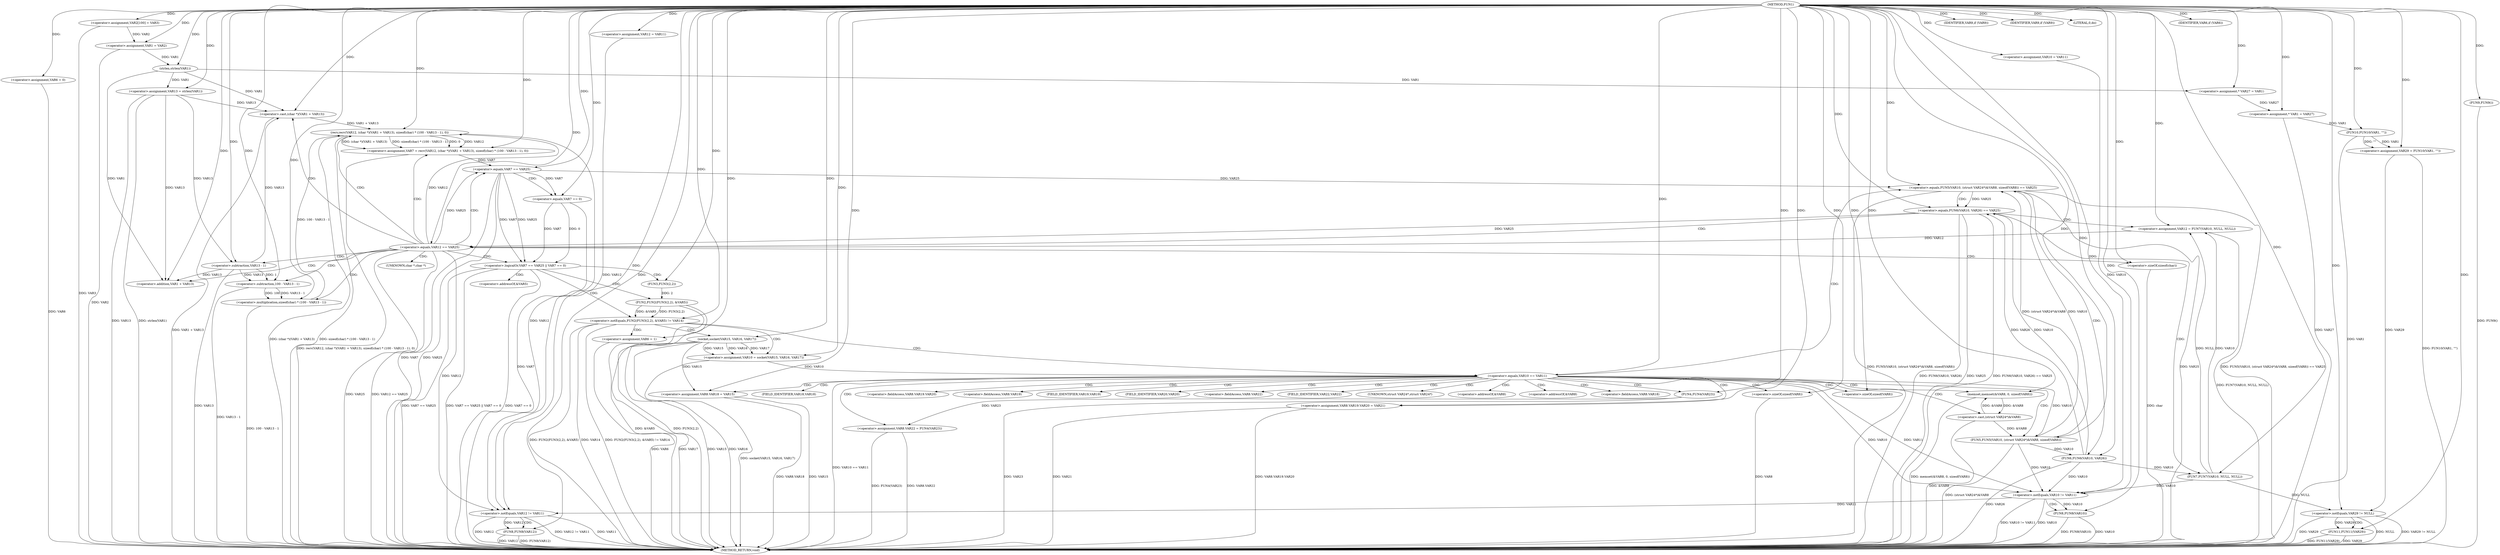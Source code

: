 digraph FUN1 {  
"1000100" [label = "(METHOD,FUN1)" ]
"1000293" [label = "(METHOD_RETURN,void)" ]
"1000104" [label = "(<operator>.assignment,VAR2[100] = VAR3)" ]
"1000107" [label = "(<operator>.assignment,VAR1 = VAR2)" ]
"1000113" [label = "(<operator>.assignment,VAR6 = 0)" ]
"1000120" [label = "(<operator>.assignment,VAR10 = VAR11)" ]
"1000124" [label = "(<operator>.assignment,VAR12 = VAR11)" ]
"1000128" [label = "(<operator>.assignment,VAR13 = strlen(VAR1))" ]
"1000130" [label = "(strlen,strlen(VAR1))" ]
"1000135" [label = "(<operator>.notEquals,FUN2(FUN3(2,2), &VAR5) != VAR14)" ]
"1000136" [label = "(FUN2,FUN2(FUN3(2,2), &VAR5))" ]
"1000137" [label = "(FUN3,FUN3(2,2))" ]
"1000145" [label = "(<operator>.assignment,VAR6 = 1)" ]
"1000148" [label = "(<operator>.assignment,VAR10 = socket(VAR15, VAR16, VAR17))" ]
"1000150" [label = "(socket,socket(VAR15, VAR16, VAR17))" ]
"1000155" [label = "(<operator>.equals,VAR10 == VAR11)" ]
"1000160" [label = "(memset,memset(&VAR8, 0, sizeof(VAR8)))" ]
"1000164" [label = "(<operator>.sizeOf,sizeof(VAR8))" ]
"1000166" [label = "(<operator>.assignment,VAR8.VAR18 = VAR15)" ]
"1000171" [label = "(<operator>.assignment,VAR8.VAR19.VAR20 = VAR21)" ]
"1000178" [label = "(<operator>.assignment,VAR8.VAR22 = FUN4(VAR23))" ]
"1000182" [label = "(FUN4,FUN4(VAR23))" ]
"1000185" [label = "(<operator>.equals,FUN5(VAR10, (struct VAR24*)&VAR8, sizeof(VAR8)) == VAR25)" ]
"1000186" [label = "(FUN5,FUN5(VAR10, (struct VAR24*)&VAR8, sizeof(VAR8)))" ]
"1000188" [label = "(<operator>.cast,(struct VAR24*)&VAR8)" ]
"1000192" [label = "(<operator>.sizeOf,sizeof(VAR8))" ]
"1000198" [label = "(<operator>.equals,FUN6(VAR10, VAR26) == VAR25)" ]
"1000199" [label = "(FUN6,FUN6(VAR10, VAR26))" ]
"1000205" [label = "(<operator>.assignment,VAR12 = FUN7(VAR10, NULL, NULL))" ]
"1000207" [label = "(FUN7,FUN7(VAR10, NULL, NULL))" ]
"1000212" [label = "(<operator>.equals,VAR12 == VAR25)" ]
"1000217" [label = "(<operator>.assignment,VAR7 = recv(VAR12, (char *)(VAR1 + VAR13), sizeof(char) * (100 - VAR13 - 1), 0))" ]
"1000219" [label = "(recv,recv(VAR12, (char *)(VAR1 + VAR13), sizeof(char) * (100 - VAR13 - 1), 0))" ]
"1000221" [label = "(<operator>.cast,(char *)(VAR1 + VAR13))" ]
"1000223" [label = "(<operator>.addition,VAR1 + VAR13)" ]
"1000226" [label = "(<operator>.multiplication,sizeof(char) * (100 - VAR13 - 1))" ]
"1000227" [label = "(<operator>.sizeOf,sizeof(char))" ]
"1000229" [label = "(<operator>.subtraction,100 - VAR13 - 1)" ]
"1000231" [label = "(<operator>.subtraction,VAR13 - 1)" ]
"1000236" [label = "(<operator>.logicalOr,VAR7 == VAR25 || VAR7 == 0)" ]
"1000237" [label = "(<operator>.equals,VAR7 == VAR25)" ]
"1000240" [label = "(<operator>.equals,VAR7 == 0)" ]
"1000246" [label = "(IDENTIFIER,VAR9,if (VAR9))" ]
"1000249" [label = "(IDENTIFIER,VAR9,if (VAR9))" ]
"1000251" [label = "(LITERAL,0,do)" ]
"1000253" [label = "(<operator>.notEquals,VAR10 != VAR11)" ]
"1000257" [label = "(FUN8,FUN8(VAR10))" ]
"1000260" [label = "(<operator>.notEquals,VAR12 != VAR11)" ]
"1000264" [label = "(FUN8,FUN8(VAR12))" ]
"1000267" [label = "(IDENTIFIER,VAR6,if (VAR6))" ]
"1000269" [label = "(FUN9,FUN9())" ]
"1000272" [label = "(<operator>.assignment,* VAR27 = VAR1)" ]
"1000276" [label = "(<operator>.assignment,* VAR1 = VAR27)" ]
"1000281" [label = "(<operator>.assignment,VAR29 = FUN10(VAR1, \"\"))" ]
"1000283" [label = "(FUN10,FUN10(VAR1, \"\"))" ]
"1000287" [label = "(<operator>.notEquals,VAR29 != NULL)" ]
"1000291" [label = "(FUN11,FUN11(VAR29))" ]
"1000140" [label = "(<operator>.addressOf,&VAR5)" ]
"1000161" [label = "(<operator>.addressOf,&VAR8)" ]
"1000167" [label = "(<operator>.fieldAccess,VAR8.VAR18)" ]
"1000169" [label = "(FIELD_IDENTIFIER,VAR18,VAR18)" ]
"1000172" [label = "(<operator>.fieldAccess,VAR8.VAR19.VAR20)" ]
"1000173" [label = "(<operator>.fieldAccess,VAR8.VAR19)" ]
"1000175" [label = "(FIELD_IDENTIFIER,VAR19,VAR19)" ]
"1000176" [label = "(FIELD_IDENTIFIER,VAR20,VAR20)" ]
"1000179" [label = "(<operator>.fieldAccess,VAR8.VAR22)" ]
"1000181" [label = "(FIELD_IDENTIFIER,VAR22,VAR22)" ]
"1000189" [label = "(UNKNOWN,struct VAR24*,struct VAR24*)" ]
"1000190" [label = "(<operator>.addressOf,&VAR8)" ]
"1000222" [label = "(UNKNOWN,char *,char *)" ]
  "1000185" -> "1000293"  [ label = "DDG: FUN5(VAR10, (struct VAR24*)&VAR8, sizeof(VAR8)) == VAR25"] 
  "1000287" -> "1000293"  [ label = "DDG: VAR29 != NULL"] 
  "1000264" -> "1000293"  [ label = "DDG: FUN8(VAR12)"] 
  "1000178" -> "1000293"  [ label = "DDG: FUN4(VAR23)"] 
  "1000186" -> "1000293"  [ label = "DDG: (struct VAR24*)&VAR8"] 
  "1000128" -> "1000293"  [ label = "DDG: strlen(VAR1)"] 
  "1000260" -> "1000293"  [ label = "DDG: VAR12 != VAR11"] 
  "1000185" -> "1000293"  [ label = "DDG: FUN5(VAR10, (struct VAR24*)&VAR8, sizeof(VAR8))"] 
  "1000291" -> "1000293"  [ label = "DDG: FUN11(VAR29)"] 
  "1000171" -> "1000293"  [ label = "DDG: VAR8.VAR19.VAR20"] 
  "1000135" -> "1000293"  [ label = "DDG: VAR14"] 
  "1000219" -> "1000293"  [ label = "DDG: (char *)(VAR1 + VAR13)"] 
  "1000185" -> "1000293"  [ label = "DDG: VAR25"] 
  "1000199" -> "1000293"  [ label = "DDG: VAR26"] 
  "1000291" -> "1000293"  [ label = "DDG: VAR29"] 
  "1000221" -> "1000293"  [ label = "DDG: VAR1 + VAR13"] 
  "1000236" -> "1000293"  [ label = "DDG: VAR7 == VAR25"] 
  "1000283" -> "1000293"  [ label = "DDG: VAR1"] 
  "1000236" -> "1000293"  [ label = "DDG: VAR7 == VAR25 || VAR7 == 0"] 
  "1000150" -> "1000293"  [ label = "DDG: VAR15"] 
  "1000237" -> "1000293"  [ label = "DDG: VAR25"] 
  "1000253" -> "1000293"  [ label = "DDG: VAR10 != VAR11"] 
  "1000188" -> "1000293"  [ label = "DDG: &VAR8"] 
  "1000178" -> "1000293"  [ label = "DDG: VAR8.VAR22"] 
  "1000219" -> "1000293"  [ label = "DDG: sizeof(char) * (100 - VAR13 - 1)"] 
  "1000217" -> "1000293"  [ label = "DDG: recv(VAR12, (char *)(VAR1 + VAR13), sizeof(char) * (100 - VAR13 - 1), 0)"] 
  "1000236" -> "1000293"  [ label = "DDG: VAR7 == 0"] 
  "1000160" -> "1000293"  [ label = "DDG: memset(&VAR8, 0, sizeof(VAR8))"] 
  "1000227" -> "1000293"  [ label = "DDG: char"] 
  "1000212" -> "1000293"  [ label = "DDG: VAR25"] 
  "1000253" -> "1000293"  [ label = "DDG: VAR10"] 
  "1000237" -> "1000293"  [ label = "DDG: VAR7"] 
  "1000113" -> "1000293"  [ label = "DDG: VAR6"] 
  "1000136" -> "1000293"  [ label = "DDG: &VAR5"] 
  "1000150" -> "1000293"  [ label = "DDG: VAR16"] 
  "1000264" -> "1000293"  [ label = "DDG: VAR12"] 
  "1000269" -> "1000293"  [ label = "DDG: FUN9()"] 
  "1000226" -> "1000293"  [ label = "DDG: 100 - VAR13 - 1"] 
  "1000128" -> "1000293"  [ label = "DDG: VAR13"] 
  "1000155" -> "1000293"  [ label = "DDG: VAR10 == VAR11"] 
  "1000166" -> "1000293"  [ label = "DDG: VAR8.VAR18"] 
  "1000287" -> "1000293"  [ label = "DDG: NULL"] 
  "1000257" -> "1000293"  [ label = "DDG: VAR10"] 
  "1000205" -> "1000293"  [ label = "DDG: FUN7(VAR10, NULL, NULL)"] 
  "1000150" -> "1000293"  [ label = "DDG: VAR17"] 
  "1000229" -> "1000293"  [ label = "DDG: VAR13 - 1"] 
  "1000276" -> "1000293"  [ label = "DDG: VAR27"] 
  "1000212" -> "1000293"  [ label = "DDG: VAR12 == VAR25"] 
  "1000260" -> "1000293"  [ label = "DDG: VAR11"] 
  "1000198" -> "1000293"  [ label = "DDG: FUN6(VAR10, VAR26)"] 
  "1000231" -> "1000293"  [ label = "DDG: VAR13"] 
  "1000135" -> "1000293"  [ label = "DDG: FUN2(FUN3(2,2), &VAR5) != VAR14"] 
  "1000192" -> "1000293"  [ label = "DDG: VAR8"] 
  "1000135" -> "1000293"  [ label = "DDG: FUN2(FUN3(2,2), &VAR5)"] 
  "1000287" -> "1000293"  [ label = "DDG: VAR29"] 
  "1000171" -> "1000293"  [ label = "DDG: VAR21"] 
  "1000166" -> "1000293"  [ label = "DDG: VAR15"] 
  "1000148" -> "1000293"  [ label = "DDG: socket(VAR15, VAR16, VAR17)"] 
  "1000257" -> "1000293"  [ label = "DDG: FUN8(VAR10)"] 
  "1000260" -> "1000293"  [ label = "DDG: VAR12"] 
  "1000281" -> "1000293"  [ label = "DDG: FUN10(VAR1, \"\")"] 
  "1000145" -> "1000293"  [ label = "DDG: VAR6"] 
  "1000240" -> "1000293"  [ label = "DDG: VAR7"] 
  "1000182" -> "1000293"  [ label = "DDG: VAR23"] 
  "1000136" -> "1000293"  [ label = "DDG: FUN3(2,2)"] 
  "1000104" -> "1000293"  [ label = "DDG: VAR3"] 
  "1000107" -> "1000293"  [ label = "DDG: VAR2"] 
  "1000198" -> "1000293"  [ label = "DDG: VAR25"] 
  "1000198" -> "1000293"  [ label = "DDG: FUN6(VAR10, VAR26) == VAR25"] 
  "1000100" -> "1000104"  [ label = "DDG: "] 
  "1000104" -> "1000107"  [ label = "DDG: VAR2"] 
  "1000100" -> "1000107"  [ label = "DDG: "] 
  "1000100" -> "1000113"  [ label = "DDG: "] 
  "1000100" -> "1000120"  [ label = "DDG: "] 
  "1000100" -> "1000124"  [ label = "DDG: "] 
  "1000130" -> "1000128"  [ label = "DDG: VAR1"] 
  "1000100" -> "1000128"  [ label = "DDG: "] 
  "1000107" -> "1000130"  [ label = "DDG: VAR1"] 
  "1000100" -> "1000130"  [ label = "DDG: "] 
  "1000136" -> "1000135"  [ label = "DDG: FUN3(2,2)"] 
  "1000136" -> "1000135"  [ label = "DDG: &VAR5"] 
  "1000137" -> "1000136"  [ label = "DDG: 2"] 
  "1000100" -> "1000137"  [ label = "DDG: "] 
  "1000100" -> "1000135"  [ label = "DDG: "] 
  "1000100" -> "1000145"  [ label = "DDG: "] 
  "1000150" -> "1000148"  [ label = "DDG: VAR15"] 
  "1000150" -> "1000148"  [ label = "DDG: VAR16"] 
  "1000150" -> "1000148"  [ label = "DDG: VAR17"] 
  "1000100" -> "1000148"  [ label = "DDG: "] 
  "1000100" -> "1000150"  [ label = "DDG: "] 
  "1000148" -> "1000155"  [ label = "DDG: VAR10"] 
  "1000100" -> "1000155"  [ label = "DDG: "] 
  "1000188" -> "1000160"  [ label = "DDG: &VAR8"] 
  "1000100" -> "1000160"  [ label = "DDG: "] 
  "1000100" -> "1000164"  [ label = "DDG: "] 
  "1000150" -> "1000166"  [ label = "DDG: VAR15"] 
  "1000100" -> "1000166"  [ label = "DDG: "] 
  "1000100" -> "1000171"  [ label = "DDG: "] 
  "1000182" -> "1000178"  [ label = "DDG: VAR23"] 
  "1000100" -> "1000182"  [ label = "DDG: "] 
  "1000186" -> "1000185"  [ label = "DDG: VAR10"] 
  "1000186" -> "1000185"  [ label = "DDG: (struct VAR24*)&VAR8"] 
  "1000155" -> "1000186"  [ label = "DDG: VAR10"] 
  "1000100" -> "1000186"  [ label = "DDG: "] 
  "1000188" -> "1000186"  [ label = "DDG: &VAR8"] 
  "1000160" -> "1000188"  [ label = "DDG: &VAR8"] 
  "1000100" -> "1000192"  [ label = "DDG: "] 
  "1000237" -> "1000185"  [ label = "DDG: VAR25"] 
  "1000100" -> "1000185"  [ label = "DDG: "] 
  "1000199" -> "1000198"  [ label = "DDG: VAR10"] 
  "1000199" -> "1000198"  [ label = "DDG: VAR26"] 
  "1000186" -> "1000199"  [ label = "DDG: VAR10"] 
  "1000100" -> "1000199"  [ label = "DDG: "] 
  "1000185" -> "1000198"  [ label = "DDG: VAR25"] 
  "1000100" -> "1000198"  [ label = "DDG: "] 
  "1000207" -> "1000205"  [ label = "DDG: VAR10"] 
  "1000207" -> "1000205"  [ label = "DDG: NULL"] 
  "1000100" -> "1000205"  [ label = "DDG: "] 
  "1000199" -> "1000207"  [ label = "DDG: VAR10"] 
  "1000100" -> "1000207"  [ label = "DDG: "] 
  "1000205" -> "1000212"  [ label = "DDG: VAR12"] 
  "1000100" -> "1000212"  [ label = "DDG: "] 
  "1000198" -> "1000212"  [ label = "DDG: VAR25"] 
  "1000219" -> "1000217"  [ label = "DDG: VAR12"] 
  "1000219" -> "1000217"  [ label = "DDG: (char *)(VAR1 + VAR13)"] 
  "1000219" -> "1000217"  [ label = "DDG: sizeof(char) * (100 - VAR13 - 1)"] 
  "1000219" -> "1000217"  [ label = "DDG: 0"] 
  "1000100" -> "1000217"  [ label = "DDG: "] 
  "1000212" -> "1000219"  [ label = "DDG: VAR12"] 
  "1000100" -> "1000219"  [ label = "DDG: "] 
  "1000221" -> "1000219"  [ label = "DDG: VAR1 + VAR13"] 
  "1000130" -> "1000221"  [ label = "DDG: VAR1"] 
  "1000100" -> "1000221"  [ label = "DDG: "] 
  "1000128" -> "1000221"  [ label = "DDG: VAR13"] 
  "1000231" -> "1000221"  [ label = "DDG: VAR13"] 
  "1000130" -> "1000223"  [ label = "DDG: VAR1"] 
  "1000100" -> "1000223"  [ label = "DDG: "] 
  "1000128" -> "1000223"  [ label = "DDG: VAR13"] 
  "1000231" -> "1000223"  [ label = "DDG: VAR13"] 
  "1000226" -> "1000219"  [ label = "DDG: 100 - VAR13 - 1"] 
  "1000100" -> "1000226"  [ label = "DDG: "] 
  "1000100" -> "1000227"  [ label = "DDG: "] 
  "1000229" -> "1000226"  [ label = "DDG: 100"] 
  "1000229" -> "1000226"  [ label = "DDG: VAR13 - 1"] 
  "1000100" -> "1000229"  [ label = "DDG: "] 
  "1000231" -> "1000229"  [ label = "DDG: VAR13"] 
  "1000231" -> "1000229"  [ label = "DDG: 1"] 
  "1000100" -> "1000231"  [ label = "DDG: "] 
  "1000128" -> "1000231"  [ label = "DDG: VAR13"] 
  "1000237" -> "1000236"  [ label = "DDG: VAR7"] 
  "1000237" -> "1000236"  [ label = "DDG: VAR25"] 
  "1000217" -> "1000237"  [ label = "DDG: VAR7"] 
  "1000100" -> "1000237"  [ label = "DDG: "] 
  "1000212" -> "1000237"  [ label = "DDG: VAR25"] 
  "1000240" -> "1000236"  [ label = "DDG: VAR7"] 
  "1000240" -> "1000236"  [ label = "DDG: 0"] 
  "1000237" -> "1000240"  [ label = "DDG: VAR7"] 
  "1000100" -> "1000240"  [ label = "DDG: "] 
  "1000100" -> "1000246"  [ label = "DDG: "] 
  "1000100" -> "1000249"  [ label = "DDG: "] 
  "1000100" -> "1000251"  [ label = "DDG: "] 
  "1000186" -> "1000253"  [ label = "DDG: VAR10"] 
  "1000199" -> "1000253"  [ label = "DDG: VAR10"] 
  "1000120" -> "1000253"  [ label = "DDG: VAR10"] 
  "1000207" -> "1000253"  [ label = "DDG: VAR10"] 
  "1000155" -> "1000253"  [ label = "DDG: VAR10"] 
  "1000100" -> "1000253"  [ label = "DDG: "] 
  "1000155" -> "1000253"  [ label = "DDG: VAR11"] 
  "1000253" -> "1000257"  [ label = "DDG: VAR10"] 
  "1000100" -> "1000257"  [ label = "DDG: "] 
  "1000124" -> "1000260"  [ label = "DDG: VAR12"] 
  "1000212" -> "1000260"  [ label = "DDG: VAR12"] 
  "1000219" -> "1000260"  [ label = "DDG: VAR12"] 
  "1000100" -> "1000260"  [ label = "DDG: "] 
  "1000253" -> "1000260"  [ label = "DDG: VAR11"] 
  "1000260" -> "1000264"  [ label = "DDG: VAR12"] 
  "1000100" -> "1000264"  [ label = "DDG: "] 
  "1000100" -> "1000267"  [ label = "DDG: "] 
  "1000100" -> "1000269"  [ label = "DDG: "] 
  "1000130" -> "1000272"  [ label = "DDG: VAR1"] 
  "1000100" -> "1000272"  [ label = "DDG: "] 
  "1000272" -> "1000276"  [ label = "DDG: VAR27"] 
  "1000100" -> "1000276"  [ label = "DDG: "] 
  "1000283" -> "1000281"  [ label = "DDG: VAR1"] 
  "1000283" -> "1000281"  [ label = "DDG: \"\""] 
  "1000100" -> "1000281"  [ label = "DDG: "] 
  "1000276" -> "1000283"  [ label = "DDG: VAR1"] 
  "1000100" -> "1000283"  [ label = "DDG: "] 
  "1000281" -> "1000287"  [ label = "DDG: VAR29"] 
  "1000100" -> "1000287"  [ label = "DDG: "] 
  "1000207" -> "1000287"  [ label = "DDG: NULL"] 
  "1000287" -> "1000291"  [ label = "DDG: VAR29"] 
  "1000100" -> "1000291"  [ label = "DDG: "] 
  "1000135" -> "1000150"  [ label = "CDG: "] 
  "1000135" -> "1000148"  [ label = "CDG: "] 
  "1000135" -> "1000145"  [ label = "CDG: "] 
  "1000135" -> "1000155"  [ label = "CDG: "] 
  "1000155" -> "1000164"  [ label = "CDG: "] 
  "1000155" -> "1000161"  [ label = "CDG: "] 
  "1000155" -> "1000182"  [ label = "CDG: "] 
  "1000155" -> "1000166"  [ label = "CDG: "] 
  "1000155" -> "1000188"  [ label = "CDG: "] 
  "1000155" -> "1000190"  [ label = "CDG: "] 
  "1000155" -> "1000167"  [ label = "CDG: "] 
  "1000155" -> "1000175"  [ label = "CDG: "] 
  "1000155" -> "1000160"  [ label = "CDG: "] 
  "1000155" -> "1000179"  [ label = "CDG: "] 
  "1000155" -> "1000192"  [ label = "CDG: "] 
  "1000155" -> "1000176"  [ label = "CDG: "] 
  "1000155" -> "1000185"  [ label = "CDG: "] 
  "1000155" -> "1000186"  [ label = "CDG: "] 
  "1000155" -> "1000172"  [ label = "CDG: "] 
  "1000155" -> "1000189"  [ label = "CDG: "] 
  "1000155" -> "1000169"  [ label = "CDG: "] 
  "1000155" -> "1000178"  [ label = "CDG: "] 
  "1000155" -> "1000173"  [ label = "CDG: "] 
  "1000155" -> "1000171"  [ label = "CDG: "] 
  "1000155" -> "1000181"  [ label = "CDG: "] 
  "1000185" -> "1000199"  [ label = "CDG: "] 
  "1000185" -> "1000198"  [ label = "CDG: "] 
  "1000198" -> "1000212"  [ label = "CDG: "] 
  "1000198" -> "1000207"  [ label = "CDG: "] 
  "1000198" -> "1000205"  [ label = "CDG: "] 
  "1000212" -> "1000221"  [ label = "CDG: "] 
  "1000212" -> "1000227"  [ label = "CDG: "] 
  "1000212" -> "1000219"  [ label = "CDG: "] 
  "1000212" -> "1000236"  [ label = "CDG: "] 
  "1000212" -> "1000222"  [ label = "CDG: "] 
  "1000212" -> "1000217"  [ label = "CDG: "] 
  "1000212" -> "1000226"  [ label = "CDG: "] 
  "1000212" -> "1000229"  [ label = "CDG: "] 
  "1000212" -> "1000237"  [ label = "CDG: "] 
  "1000212" -> "1000231"  [ label = "CDG: "] 
  "1000212" -> "1000223"  [ label = "CDG: "] 
  "1000236" -> "1000135"  [ label = "CDG: "] 
  "1000236" -> "1000136"  [ label = "CDG: "] 
  "1000236" -> "1000137"  [ label = "CDG: "] 
  "1000236" -> "1000140"  [ label = "CDG: "] 
  "1000237" -> "1000240"  [ label = "CDG: "] 
  "1000253" -> "1000257"  [ label = "CDG: "] 
  "1000260" -> "1000264"  [ label = "CDG: "] 
  "1000287" -> "1000291"  [ label = "CDG: "] 
}
